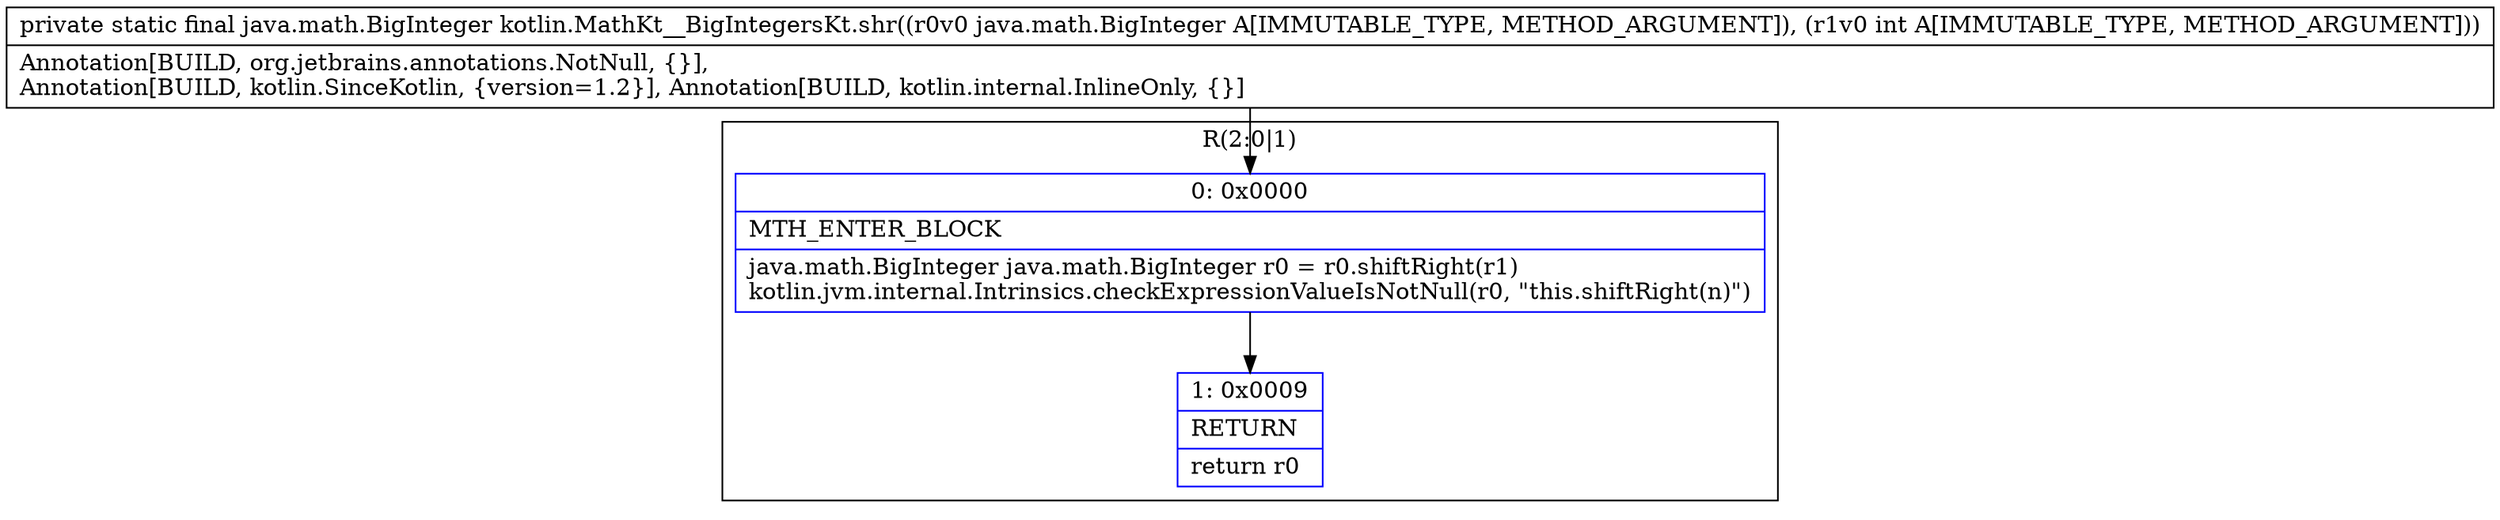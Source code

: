 digraph "CFG forkotlin.MathKt__BigIntegersKt.shr(Ljava\/math\/BigInteger;I)Ljava\/math\/BigInteger;" {
subgraph cluster_Region_1290276537 {
label = "R(2:0|1)";
node [shape=record,color=blue];
Node_0 [shape=record,label="{0\:\ 0x0000|MTH_ENTER_BLOCK\l|java.math.BigInteger java.math.BigInteger r0 = r0.shiftRight(r1)\lkotlin.jvm.internal.Intrinsics.checkExpressionValueIsNotNull(r0, \"this.shiftRight(n)\")\l}"];
Node_1 [shape=record,label="{1\:\ 0x0009|RETURN\l|return r0\l}"];
}
MethodNode[shape=record,label="{private static final java.math.BigInteger kotlin.MathKt__BigIntegersKt.shr((r0v0 java.math.BigInteger A[IMMUTABLE_TYPE, METHOD_ARGUMENT]), (r1v0 int A[IMMUTABLE_TYPE, METHOD_ARGUMENT]))  | Annotation[BUILD, org.jetbrains.annotations.NotNull, \{\}], \lAnnotation[BUILD, kotlin.SinceKotlin, \{version=1.2\}], Annotation[BUILD, kotlin.internal.InlineOnly, \{\}]\l}"];
MethodNode -> Node_0;
Node_0 -> Node_1;
}

